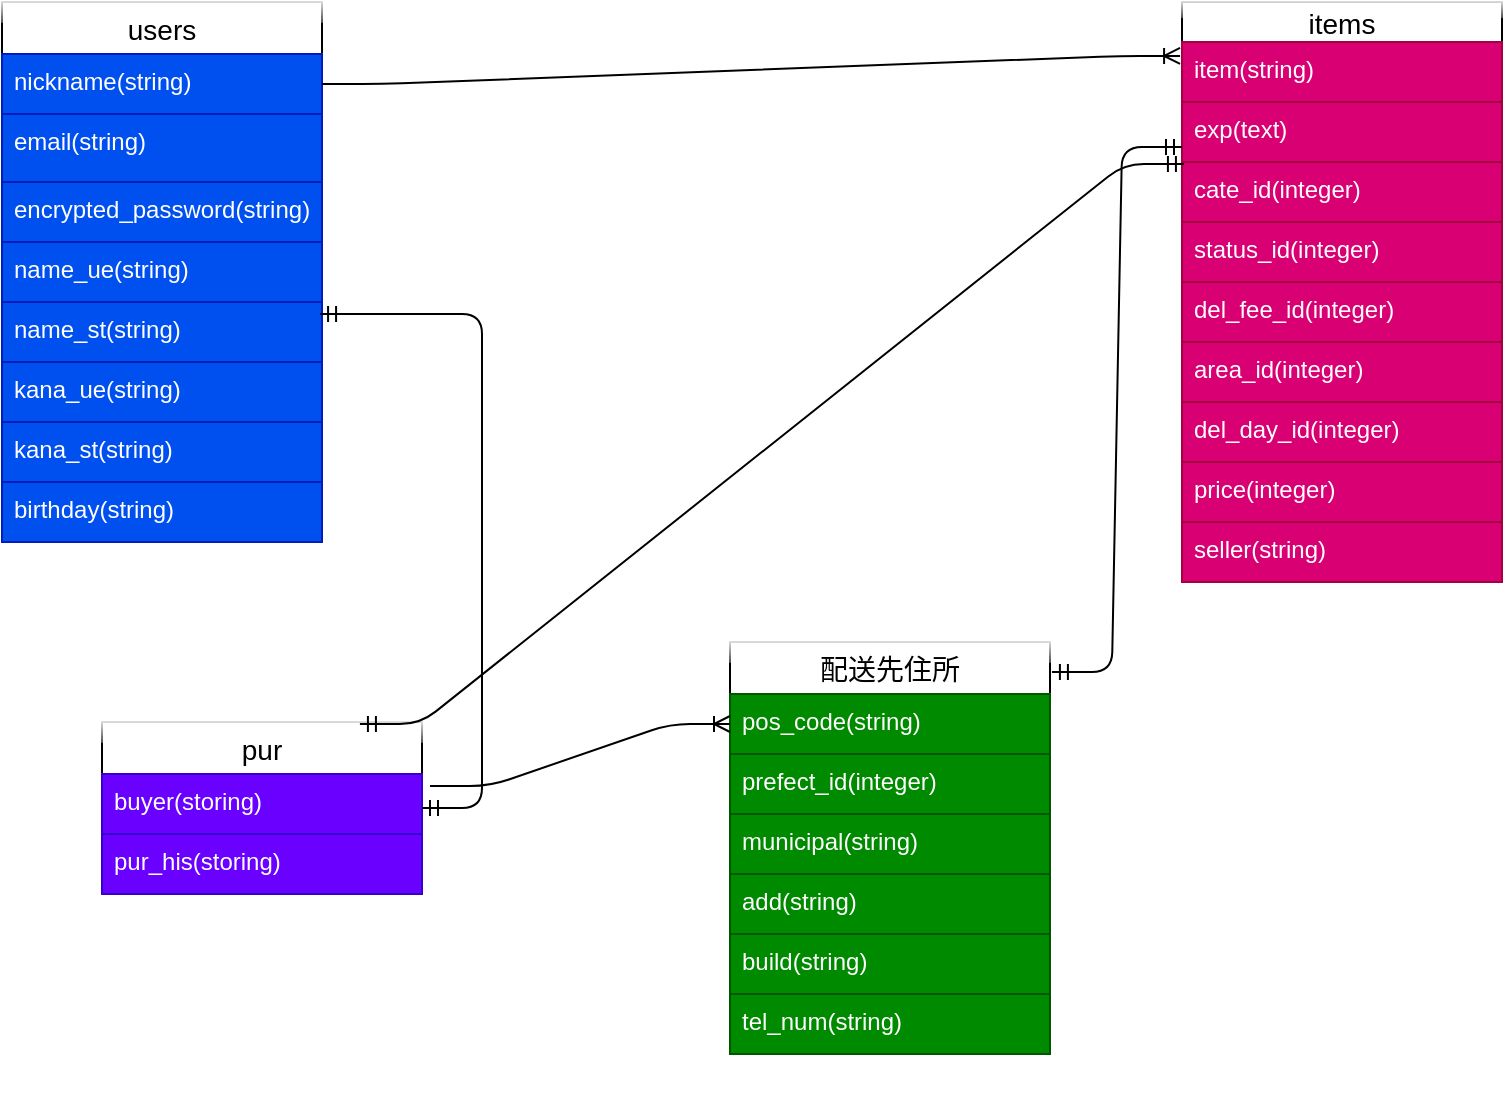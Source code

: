 <mxfile>
    <diagram id="fK0ERflPdSt6uiP2Nvxq" name="ページ1">
        <mxGraphModel dx="728" dy="558" grid="1" gridSize="10" guides="1" tooltips="1" connect="1" arrows="1" fold="1" page="1" pageScale="1" pageWidth="827" pageHeight="1169" background="none" math="0" shadow="0">
            <root>
                <mxCell id="0"/>
                <mxCell id="1" parent="0"/>
                <mxCell id="7" value="users" style="swimlane;fontStyle=0;childLayout=stackLayout;horizontal=1;startSize=26;horizontalStack=0;resizeParent=1;resizeParentMax=0;resizeLast=0;collapsible=1;marginBottom=0;align=center;fontSize=14;glass=1;" parent="1" vertex="1">
                    <mxGeometry x="50" width="160" height="270" as="geometry"/>
                </mxCell>
                <mxCell id="8" value="nickname(string)" style="text;strokeColor=#001DBC;fillColor=#0050ef;spacingLeft=4;spacingRight=4;overflow=hidden;rotatable=0;points=[[0,0.5],[1,0.5]];portConstraint=eastwest;fontSize=12;fontColor=#ffffff;" parent="7" vertex="1">
                    <mxGeometry y="26" width="160" height="30" as="geometry"/>
                </mxCell>
                <mxCell id="9" value="email(string)" style="text;strokeColor=#001DBC;fillColor=#0050ef;spacingLeft=4;spacingRight=4;overflow=hidden;rotatable=0;points=[[0,0.5],[1,0.5]];portConstraint=eastwest;fontSize=12;fontColor=#ffffff;" parent="7" vertex="1">
                    <mxGeometry y="56" width="160" height="34" as="geometry"/>
                </mxCell>
                <mxCell id="23" value="encrypted_password(string)&#10;" style="text;strokeColor=#001DBC;fillColor=#0050ef;spacingLeft=4;spacingRight=4;overflow=hidden;rotatable=0;points=[[0,0.5],[1,0.5]];portConstraint=eastwest;fontSize=12;fontColor=#ffffff;" parent="7" vertex="1">
                    <mxGeometry y="90" width="160" height="30" as="geometry"/>
                </mxCell>
                <mxCell id="73" value="name_ue(string)" style="text;strokeColor=#001DBC;fillColor=#0050ef;spacingLeft=4;spacingRight=4;overflow=hidden;rotatable=0;points=[[0,0.5],[1,0.5]];portConstraint=eastwest;fontSize=12;fontColor=#ffffff;" parent="7" vertex="1">
                    <mxGeometry y="120" width="160" height="30" as="geometry"/>
                </mxCell>
                <mxCell id="83" value="name_st(string)" style="text;strokeColor=#001DBC;fillColor=#0050ef;spacingLeft=4;spacingRight=4;overflow=hidden;rotatable=0;points=[[0,0.5],[1,0.5]];portConstraint=eastwest;fontSize=12;fontColor=#ffffff;" parent="7" vertex="1">
                    <mxGeometry y="150" width="160" height="30" as="geometry"/>
                </mxCell>
                <mxCell id="79" value="kana_ue(string)" style="text;strokeColor=#001DBC;fillColor=#0050ef;spacingLeft=4;spacingRight=4;overflow=hidden;rotatable=0;points=[[0,0.5],[1,0.5]];portConstraint=eastwest;fontSize=12;fontColor=#ffffff;" parent="7" vertex="1">
                    <mxGeometry y="180" width="160" height="30" as="geometry"/>
                </mxCell>
                <mxCell id="84" value="kana_st(string)" style="text;strokeColor=#001DBC;fillColor=#0050ef;spacingLeft=4;spacingRight=4;overflow=hidden;rotatable=0;points=[[0,0.5],[1,0.5]];portConstraint=eastwest;fontSize=12;fontColor=#ffffff;" parent="7" vertex="1">
                    <mxGeometry y="210" width="160" height="30" as="geometry"/>
                </mxCell>
                <mxCell id="80" value="birthday(string)" style="text;strokeColor=#001DBC;fillColor=#0050ef;spacingLeft=4;spacingRight=4;overflow=hidden;rotatable=0;points=[[0,0.5],[1,0.5]];portConstraint=eastwest;fontSize=12;fontColor=#ffffff;" parent="7" vertex="1">
                    <mxGeometry y="240" width="160" height="30" as="geometry"/>
                </mxCell>
                <mxCell id="12" value="items" style="swimlane;fontStyle=0;childLayout=stackLayout;horizontal=1;startSize=20;horizontalStack=0;resizeParent=1;resizeParentMax=0;resizeLast=0;collapsible=1;marginBottom=0;align=center;fontSize=14;glass=1;" parent="1" vertex="1">
                    <mxGeometry x="640" width="160" height="290" as="geometry"/>
                </mxCell>
                <mxCell id="14" value="item(string)" style="text;strokeColor=#A50040;fillColor=#d80073;spacingLeft=4;spacingRight=4;overflow=hidden;rotatable=0;points=[[0,0.5],[1,0.5]];portConstraint=eastwest;fontSize=12;fontColor=#ffffff;" parent="12" vertex="1">
                    <mxGeometry y="20" width="160" height="30" as="geometry"/>
                </mxCell>
                <mxCell id="15" value="exp(text)" style="text;strokeColor=#A50040;fillColor=#d80073;spacingLeft=4;spacingRight=4;overflow=hidden;rotatable=0;points=[[0,0.5],[1,0.5]];portConstraint=eastwest;fontSize=12;fontColor=#ffffff;" parent="12" vertex="1">
                    <mxGeometry y="50" width="160" height="30" as="geometry"/>
                </mxCell>
                <mxCell id="33" value="cate_id(integer)" style="text;strokeColor=#A50040;fillColor=#d80073;spacingLeft=4;spacingRight=4;overflow=hidden;rotatable=0;points=[[0,0.5],[1,0.5]];portConstraint=eastwest;fontSize=12;fontColor=#ffffff;" parent="12" vertex="1">
                    <mxGeometry y="80" width="160" height="30" as="geometry"/>
                </mxCell>
                <mxCell id="34" value="status_id(integer)" style="text;strokeColor=#A50040;fillColor=#d80073;spacingLeft=4;spacingRight=4;overflow=hidden;rotatable=0;points=[[0,0.5],[1,0.5]];portConstraint=eastwest;fontSize=12;fontColor=#ffffff;" parent="12" vertex="1">
                    <mxGeometry y="110" width="160" height="30" as="geometry"/>
                </mxCell>
                <mxCell id="35" value="del_fee_id(integer)" style="text;strokeColor=#A50040;fillColor=#d80073;spacingLeft=4;spacingRight=4;overflow=hidden;rotatable=0;points=[[0,0.5],[1,0.5]];portConstraint=eastwest;fontSize=12;fontColor=#ffffff;" parent="12" vertex="1">
                    <mxGeometry y="140" width="160" height="30" as="geometry"/>
                </mxCell>
                <mxCell id="36" value="area_id(integer)" style="text;strokeColor=#A50040;fillColor=#d80073;spacingLeft=4;spacingRight=4;overflow=hidden;rotatable=0;points=[[0,0.5],[1,0.5]];portConstraint=eastwest;fontSize=12;fontColor=#ffffff;" parent="12" vertex="1">
                    <mxGeometry y="170" width="160" height="30" as="geometry"/>
                </mxCell>
                <mxCell id="38" value="del_day_id(integer)" style="text;strokeColor=#A50040;fillColor=#d80073;spacingLeft=4;spacingRight=4;overflow=hidden;rotatable=0;points=[[0,0.5],[1,0.5]];portConstraint=eastwest;fontSize=12;fontColor=#ffffff;" parent="12" vertex="1">
                    <mxGeometry y="200" width="160" height="30" as="geometry"/>
                </mxCell>
                <mxCell id="39" value="price(integer)" style="text;strokeColor=#A50040;fillColor=#d80073;spacingLeft=4;spacingRight=4;overflow=hidden;rotatable=0;points=[[0,0.5],[1,0.5]];portConstraint=eastwest;fontSize=12;fontColor=#ffffff;" parent="12" vertex="1">
                    <mxGeometry y="230" width="160" height="30" as="geometry"/>
                </mxCell>
                <mxCell id="102" value="seller(string)" style="text;strokeColor=#A50040;fillColor=#d80073;spacingLeft=4;spacingRight=4;overflow=hidden;rotatable=0;points=[[0,0.5],[1,0.5]];portConstraint=eastwest;fontSize=12;fontColor=#ffffff;" vertex="1" parent="12">
                    <mxGeometry y="260" width="160" height="30" as="geometry"/>
                </mxCell>
                <mxCell id="17" value="配送先住所" style="swimlane;fontStyle=0;childLayout=stackLayout;horizontal=1;startSize=26;horizontalStack=0;resizeParent=1;resizeParentMax=0;resizeLast=0;collapsible=1;marginBottom=0;align=center;fontSize=14;glass=1;" parent="1" vertex="1">
                    <mxGeometry x="414" y="320" width="160" height="206" as="geometry"/>
                </mxCell>
                <mxCell id="18" value="pos_code(string)" style="text;strokeColor=#005700;fillColor=#008a00;spacingLeft=4;spacingRight=4;overflow=hidden;rotatable=0;points=[[0,0.5],[1,0.5]];portConstraint=eastwest;fontSize=12;fontColor=#ffffff;" parent="17" vertex="1">
                    <mxGeometry y="26" width="160" height="30" as="geometry"/>
                </mxCell>
                <mxCell id="20" value="prefect_id(integer)" style="text;strokeColor=#005700;fillColor=#008a00;spacingLeft=4;spacingRight=4;overflow=hidden;rotatable=0;points=[[0,0.5],[1,0.5]];portConstraint=eastwest;fontSize=12;fontColor=#ffffff;" parent="17" vertex="1">
                    <mxGeometry y="56" width="160" height="30" as="geometry"/>
                </mxCell>
                <mxCell id="42" value="municipal(string)" style="text;strokeColor=#005700;fillColor=#008a00;spacingLeft=4;spacingRight=4;overflow=hidden;rotatable=0;points=[[0,0.5],[1,0.5]];portConstraint=eastwest;fontSize=12;fontColor=#ffffff;" parent="17" vertex="1">
                    <mxGeometry y="86" width="160" height="30" as="geometry"/>
                </mxCell>
                <mxCell id="43" value="add(string)" style="text;strokeColor=#005700;fillColor=#008a00;spacingLeft=4;spacingRight=4;overflow=hidden;rotatable=0;points=[[0,0.5],[1,0.5]];portConstraint=eastwest;fontSize=12;fontColor=#ffffff;" parent="17" vertex="1">
                    <mxGeometry y="116" width="160" height="30" as="geometry"/>
                </mxCell>
                <mxCell id="44" value="build(string)" style="text;strokeColor=#005700;fillColor=#008a00;spacingLeft=4;spacingRight=4;overflow=hidden;rotatable=0;points=[[0,0.5],[1,0.5]];portConstraint=eastwest;fontSize=12;fontColor=#ffffff;" parent="17" vertex="1">
                    <mxGeometry y="146" width="160" height="30" as="geometry"/>
                </mxCell>
                <mxCell id="45" value="tel_num(string)" style="text;strokeColor=#005700;fillColor=#008a00;spacingLeft=4;spacingRight=4;overflow=hidden;rotatable=0;points=[[0,0.5],[1,0.5]];portConstraint=eastwest;fontSize=12;fontColor=#ffffff;" parent="17" vertex="1">
                    <mxGeometry y="176" width="160" height="30" as="geometry"/>
                </mxCell>
                <mxCell id="46" value="" style="edgeStyle=entityRelationEdgeStyle;fontSize=12;html=1;endArrow=ERoneToMany;entryX=0;entryY=0.5;entryDx=0;entryDy=0;exitX=1.025;exitY=0.2;exitDx=0;exitDy=0;exitPerimeter=0;" parent="1" target="18" edge="1">
                    <mxGeometry width="100" height="100" relative="1" as="geometry">
                        <mxPoint x="264" y="392" as="sourcePoint"/>
                        <mxPoint x="254" y="310" as="targetPoint"/>
                    </mxGeometry>
                </mxCell>
                <mxCell id="61" value="" style="shape=partialRectangle;connectable=0;fillColor=none;top=0;left=0;bottom=0;right=0;align=left;spacingLeft=6;overflow=hidden;" parent="1" vertex="1">
                    <mxGeometry x="110" y="518" width="150" height="30" as="geometry"/>
                </mxCell>
                <mxCell id="81" value="" style="edgeStyle=entityRelationEdgeStyle;fontSize=12;html=1;endArrow=ERoneToMany;exitX=1;exitY=0.5;exitDx=0;exitDy=0;entryX=-0.006;entryY=0.233;entryDx=0;entryDy=0;entryPerimeter=0;" parent="1" source="8" target="14" edge="1">
                    <mxGeometry width="100" height="100" relative="1" as="geometry">
                        <mxPoint x="270" y="110" as="sourcePoint"/>
                        <mxPoint x="610" y="60.99" as="targetPoint"/>
                    </mxGeometry>
                </mxCell>
                <mxCell id="82" value="" style="edgeStyle=entityRelationEdgeStyle;fontSize=12;html=1;endArrow=ERmandOne;startArrow=ERmandOne;exitX=1.006;exitY=0.073;exitDx=0;exitDy=0;exitPerimeter=0;entryX=0;entryY=0.25;entryDx=0;entryDy=0;" parent="1" source="17" target="12" edge="1">
                    <mxGeometry width="100" height="100" relative="1" as="geometry">
                        <mxPoint x="500" y="310" as="sourcePoint"/>
                        <mxPoint x="600" y="90" as="targetPoint"/>
                    </mxGeometry>
                </mxCell>
                <mxCell id="85" value="pur" style="swimlane;fontStyle=0;childLayout=stackLayout;horizontal=1;startSize=26;horizontalStack=0;resizeParent=1;resizeParentMax=0;resizeLast=0;collapsible=1;marginBottom=0;align=center;fontSize=14;glass=1;" parent="1" vertex="1">
                    <mxGeometry x="100" y="360" width="160" height="86" as="geometry"/>
                </mxCell>
                <mxCell id="92" value="buyer(storing)" style="text;strokeColor=#3700CC;fillColor=#6a00ff;spacingLeft=4;spacingRight=4;overflow=hidden;rotatable=0;points=[[0,0.5],[1,0.5]];portConstraint=eastwest;fontSize=12;fontColor=#ffffff;" parent="85" vertex="1">
                    <mxGeometry y="26" width="160" height="30" as="geometry"/>
                </mxCell>
                <mxCell id="105" value="pur_his(storing)" style="text;strokeColor=#3700CC;fillColor=#6a00ff;spacingLeft=4;spacingRight=4;overflow=hidden;rotatable=0;points=[[0,0.5],[1,0.5]];portConstraint=eastwest;fontSize=12;fontColor=#ffffff;" vertex="1" parent="85">
                    <mxGeometry y="56" width="160" height="30" as="geometry"/>
                </mxCell>
                <mxCell id="90" value="" style="edgeStyle=entityRelationEdgeStyle;fontSize=12;html=1;endArrow=ERmandOne;startArrow=ERmandOne;entryX=0.994;entryY=0.2;entryDx=0;entryDy=0;entryPerimeter=0;" parent="1" source="85" target="83" edge="1">
                    <mxGeometry width="100" height="100" relative="1" as="geometry">
                        <mxPoint x="340" y="370" as="sourcePoint"/>
                        <mxPoint x="440" y="270" as="targetPoint"/>
                    </mxGeometry>
                </mxCell>
                <mxCell id="91" value="" style="edgeStyle=entityRelationEdgeStyle;fontSize=12;html=1;endArrow=ERmandOne;startArrow=ERmandOne;exitX=0.806;exitY=0.012;exitDx=0;exitDy=0;exitPerimeter=0;entryX=0.006;entryY=0.033;entryDx=0;entryDy=0;entryPerimeter=0;" parent="1" source="85" target="33" edge="1">
                    <mxGeometry width="100" height="100" relative="1" as="geometry">
                        <mxPoint x="380" y="330" as="sourcePoint"/>
                        <mxPoint x="480" y="230" as="targetPoint"/>
                    </mxGeometry>
                </mxCell>
            </root>
        </mxGraphModel>
    </diagram>
</mxfile>